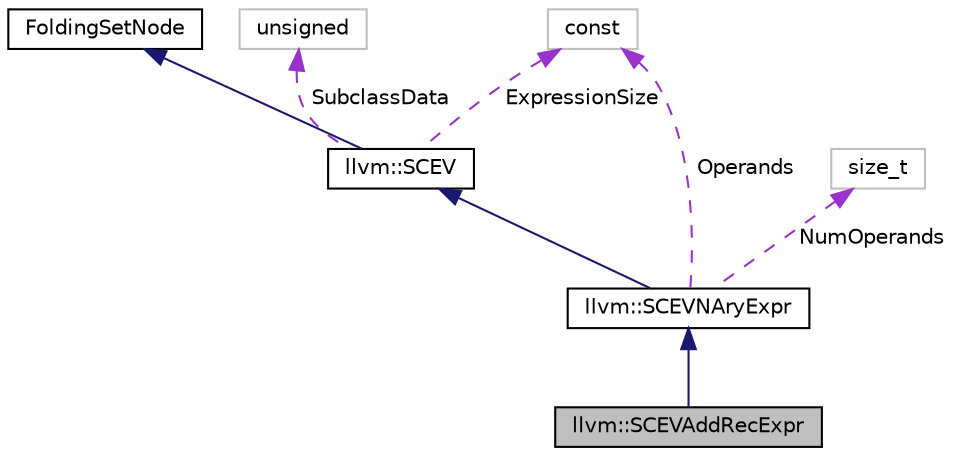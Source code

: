 digraph "llvm::SCEVAddRecExpr"
{
 // LATEX_PDF_SIZE
  bgcolor="transparent";
  edge [fontname="Helvetica",fontsize="10",labelfontname="Helvetica",labelfontsize="10"];
  node [fontname="Helvetica",fontsize="10",shape=record];
  Node1 [label="llvm::SCEVAddRecExpr",height=0.2,width=0.4,color="black", fillcolor="grey75", style="filled", fontcolor="black",tooltip="This node represents a polynomial recurrence on the trip count of the specified loop."];
  Node2 -> Node1 [dir="back",color="midnightblue",fontsize="10",style="solid",fontname="Helvetica"];
  Node2 [label="llvm::SCEVNAryExpr",height=0.2,width=0.4,color="black",URL="$classllvm_1_1SCEVNAryExpr.html",tooltip="This node is a base class providing common functionality for n'ary operators."];
  Node3 -> Node2 [dir="back",color="midnightblue",fontsize="10",style="solid",fontname="Helvetica"];
  Node3 [label="llvm::SCEV",height=0.2,width=0.4,color="black",URL="$classllvm_1_1SCEV.html",tooltip="This class represents an analyzed expression in the program."];
  Node4 -> Node3 [dir="back",color="midnightblue",fontsize="10",style="solid",fontname="Helvetica"];
  Node4 [label="FoldingSetNode",height=0.2,width=0.4,color="black",URL="$classllvm_1_1FoldingSetBase_1_1Node.html",tooltip="Node - This class is used to maintain the singly linked bucket list in a folding set."];
  Node5 -> Node3 [dir="back",color="darkorchid3",fontsize="10",style="dashed",label=" SubclassData" ,fontname="Helvetica"];
  Node5 [label="unsigned",height=0.2,width=0.4,color="grey75",tooltip=" "];
  Node6 -> Node3 [dir="back",color="darkorchid3",fontsize="10",style="dashed",label=" ExpressionSize" ,fontname="Helvetica"];
  Node6 [label="const",height=0.2,width=0.4,color="grey75",tooltip=" "];
  Node6 -> Node2 [dir="back",color="darkorchid3",fontsize="10",style="dashed",label=" Operands" ,fontname="Helvetica"];
  Node7 -> Node2 [dir="back",color="darkorchid3",fontsize="10",style="dashed",label=" NumOperands" ,fontname="Helvetica"];
  Node7 [label="size_t",height=0.2,width=0.4,color="grey75",tooltip=" "];
}
